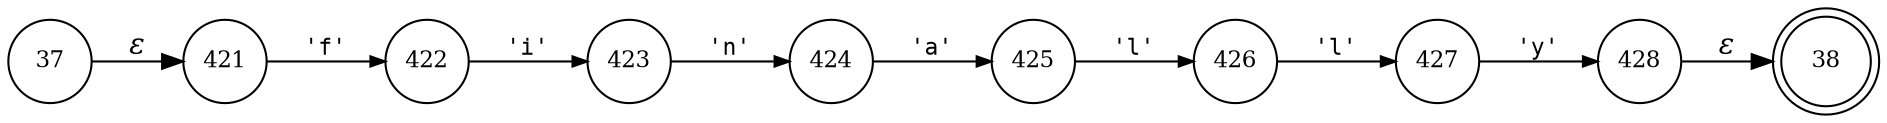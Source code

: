 digraph ATN {
rankdir=LR;
s38[fontsize=11, label="38", shape=doublecircle, fixedsize=true, width=.6];
s37[fontsize=11,label="37", shape=circle, fixedsize=true, width=.55, peripheries=1];
s421[fontsize=11,label="421", shape=circle, fixedsize=true, width=.55, peripheries=1];
s422[fontsize=11,label="422", shape=circle, fixedsize=true, width=.55, peripheries=1];
s423[fontsize=11,label="423", shape=circle, fixedsize=true, width=.55, peripheries=1];
s424[fontsize=11,label="424", shape=circle, fixedsize=true, width=.55, peripheries=1];
s425[fontsize=11,label="425", shape=circle, fixedsize=true, width=.55, peripheries=1];
s426[fontsize=11,label="426", shape=circle, fixedsize=true, width=.55, peripheries=1];
s427[fontsize=11,label="427", shape=circle, fixedsize=true, width=.55, peripheries=1];
s428[fontsize=11,label="428", shape=circle, fixedsize=true, width=.55, peripheries=1];
s37 -> s421 [fontname="Times-Italic", label="&epsilon;"];
s421 -> s422 [fontsize=11, fontname="Courier", arrowsize=.7, label = "'f'", arrowhead = normal];
s422 -> s423 [fontsize=11, fontname="Courier", arrowsize=.7, label = "'i'", arrowhead = normal];
s423 -> s424 [fontsize=11, fontname="Courier", arrowsize=.7, label = "'n'", arrowhead = normal];
s424 -> s425 [fontsize=11, fontname="Courier", arrowsize=.7, label = "'a'", arrowhead = normal];
s425 -> s426 [fontsize=11, fontname="Courier", arrowsize=.7, label = "'l'", arrowhead = normal];
s426 -> s427 [fontsize=11, fontname="Courier", arrowsize=.7, label = "'l'", arrowhead = normal];
s427 -> s428 [fontsize=11, fontname="Courier", arrowsize=.7, label = "'y'", arrowhead = normal];
s428 -> s38 [fontname="Times-Italic", label="&epsilon;"];
}